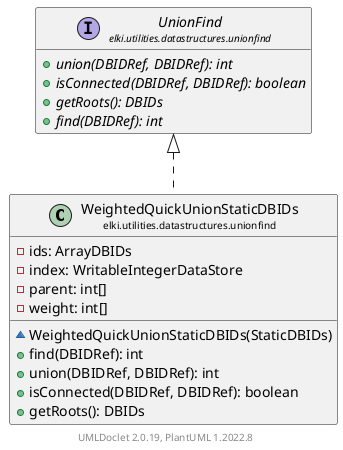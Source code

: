 @startuml
    remove .*\.(Instance|Par|Parameterizer|Factory)$
    set namespaceSeparator none
    hide empty fields
    hide empty methods

    class "<size:14>WeightedQuickUnionStaticDBIDs\n<size:10>elki.utilities.datastructures.unionfind" as elki.utilities.datastructures.unionfind.WeightedQuickUnionStaticDBIDs [[WeightedQuickUnionStaticDBIDs.html]] {
        -ids: ArrayDBIDs
        -index: WritableIntegerDataStore
        -parent: int[]
        -weight: int[]
        ~WeightedQuickUnionStaticDBIDs(StaticDBIDs)
        +find(DBIDRef): int
        +union(DBIDRef, DBIDRef): int
        +isConnected(DBIDRef, DBIDRef): boolean
        +getRoots(): DBIDs
    }

    interface "<size:14>UnionFind\n<size:10>elki.utilities.datastructures.unionfind" as elki.utilities.datastructures.unionfind.UnionFind [[UnionFind.html]] {
        {abstract} +union(DBIDRef, DBIDRef): int
        {abstract} +isConnected(DBIDRef, DBIDRef): boolean
        {abstract} +getRoots(): DBIDs
        {abstract} +find(DBIDRef): int
    }

    elki.utilities.datastructures.unionfind.UnionFind <|.. elki.utilities.datastructures.unionfind.WeightedQuickUnionStaticDBIDs

    center footer UMLDoclet 2.0.19, PlantUML 1.2022.8
@enduml

